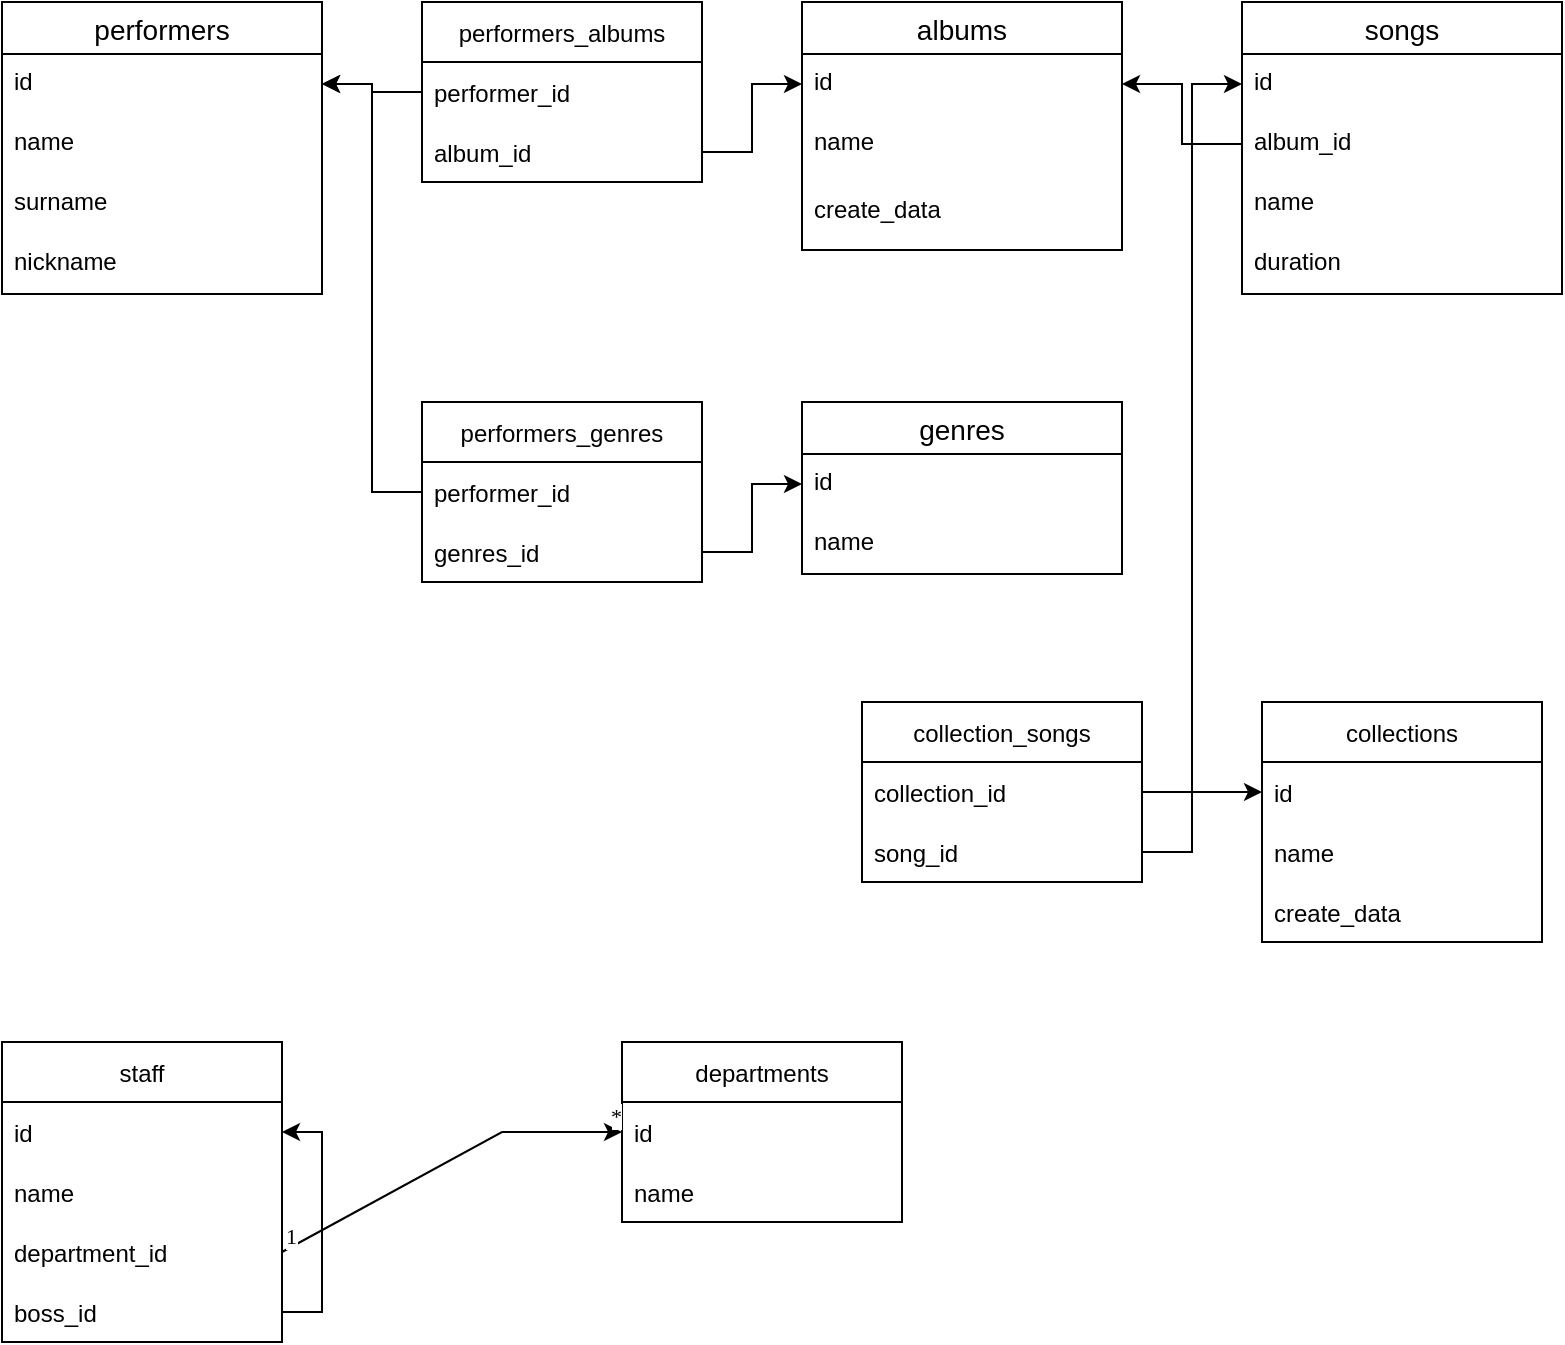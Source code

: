 <mxfile version="19.0.0" type="device"><diagram id="j-RQ7GMCZUqjp3H_gkxj" name="Page-1"><mxGraphModel dx="1360" dy="829" grid="1" gridSize="10" guides="1" tooltips="1" connect="1" arrows="1" fold="1" page="1" pageScale="1" pageWidth="827" pageHeight="1169" math="0" shadow="0"><root><mxCell id="0"/><mxCell id="1" parent="0"/><mxCell id="RKuBtO8JkujmyImUTN73-14" value="performers" style="swimlane;fontStyle=0;childLayout=stackLayout;horizontal=1;startSize=26;horizontalStack=0;resizeParent=1;resizeParentMax=0;resizeLast=0;collapsible=1;marginBottom=0;align=center;fontSize=14;" parent="1" vertex="1"><mxGeometry x="30" y="40" width="160" height="146" as="geometry"/></mxCell><mxCell id="RKuBtO8JkujmyImUTN73-15" value="id" style="text;strokeColor=none;fillColor=none;spacingLeft=4;spacingRight=4;overflow=hidden;rotatable=0;points=[[0,0.5],[1,0.5]];portConstraint=eastwest;fontSize=12;" parent="RKuBtO8JkujmyImUTN73-14" vertex="1"><mxGeometry y="26" width="160" height="30" as="geometry"/></mxCell><mxCell id="RKuBtO8JkujmyImUTN73-16" value="name" style="text;strokeColor=none;fillColor=none;spacingLeft=4;spacingRight=4;overflow=hidden;rotatable=0;points=[[0,0.5],[1,0.5]];portConstraint=eastwest;fontSize=12;" parent="RKuBtO8JkujmyImUTN73-14" vertex="1"><mxGeometry y="56" width="160" height="30" as="geometry"/></mxCell><mxCell id="RKuBtO8JkujmyImUTN73-17" value="surname" style="text;strokeColor=none;fillColor=none;spacingLeft=4;spacingRight=4;overflow=hidden;rotatable=0;points=[[0,0.5],[1,0.5]];portConstraint=eastwest;fontSize=12;" parent="RKuBtO8JkujmyImUTN73-14" vertex="1"><mxGeometry y="86" width="160" height="30" as="geometry"/></mxCell><mxCell id="RKuBtO8JkujmyImUTN73-18" value="nickname" style="text;strokeColor=none;fillColor=none;spacingLeft=4;spacingRight=4;overflow=hidden;rotatable=0;points=[[0,0.5],[1,0.5]];portConstraint=eastwest;fontSize=12;" parent="RKuBtO8JkujmyImUTN73-14" vertex="1"><mxGeometry y="116" width="160" height="30" as="geometry"/></mxCell><mxCell id="RKuBtO8JkujmyImUTN73-19" value="albums" style="swimlane;fontStyle=0;childLayout=stackLayout;horizontal=1;startSize=26;horizontalStack=0;resizeParent=1;resizeParentMax=0;resizeLast=0;collapsible=1;marginBottom=0;align=center;fontSize=14;" parent="1" vertex="1"><mxGeometry x="430" y="40" width="160" height="124" as="geometry"/></mxCell><mxCell id="RKuBtO8JkujmyImUTN73-20" value="id" style="text;strokeColor=none;fillColor=none;spacingLeft=4;spacingRight=4;overflow=hidden;rotatable=0;points=[[0,0.5],[1,0.5]];portConstraint=eastwest;fontSize=12;" parent="RKuBtO8JkujmyImUTN73-19" vertex="1"><mxGeometry y="26" width="160" height="30" as="geometry"/></mxCell><mxCell id="RKuBtO8JkujmyImUTN73-22" value="name" style="text;strokeColor=none;fillColor=none;spacingLeft=4;spacingRight=4;overflow=hidden;rotatable=0;points=[[0,0.5],[1,0.5]];portConstraint=eastwest;fontSize=12;" parent="RKuBtO8JkujmyImUTN73-19" vertex="1"><mxGeometry y="56" width="160" height="34" as="geometry"/></mxCell><mxCell id="RKuBtO8JkujmyImUTN73-29" value="create_data" style="text;strokeColor=none;fillColor=none;spacingLeft=4;spacingRight=4;overflow=hidden;rotatable=0;points=[[0,0.5],[1,0.5]];portConstraint=eastwest;fontSize=12;" parent="RKuBtO8JkujmyImUTN73-19" vertex="1"><mxGeometry y="90" width="160" height="34" as="geometry"/></mxCell><mxCell id="RKuBtO8JkujmyImUTN73-23" value="songs" style="swimlane;fontStyle=0;childLayout=stackLayout;horizontal=1;startSize=26;horizontalStack=0;resizeParent=1;resizeParentMax=0;resizeLast=0;collapsible=1;marginBottom=0;align=center;fontSize=14;" parent="1" vertex="1"><mxGeometry x="650" y="40" width="160" height="146" as="geometry"/></mxCell><mxCell id="RKuBtO8JkujmyImUTN73-24" value="id" style="text;strokeColor=none;fillColor=none;spacingLeft=4;spacingRight=4;overflow=hidden;rotatable=0;points=[[0,0.5],[1,0.5]];portConstraint=eastwest;fontSize=12;" parent="RKuBtO8JkujmyImUTN73-23" vertex="1"><mxGeometry y="26" width="160" height="30" as="geometry"/></mxCell><mxCell id="RKuBtO8JkujmyImUTN73-26" value="album_id" style="text;strokeColor=none;fillColor=none;spacingLeft=4;spacingRight=4;overflow=hidden;rotatable=0;points=[[0,0.5],[1,0.5]];portConstraint=eastwest;fontSize=12;" parent="RKuBtO8JkujmyImUTN73-23" vertex="1"><mxGeometry y="56" width="160" height="30" as="geometry"/></mxCell><mxCell id="RKuBtO8JkujmyImUTN73-25" value="name" style="text;strokeColor=none;fillColor=none;spacingLeft=4;spacingRight=4;overflow=hidden;rotatable=0;points=[[0,0.5],[1,0.5]];portConstraint=eastwest;fontSize=12;" parent="RKuBtO8JkujmyImUTN73-23" vertex="1"><mxGeometry y="86" width="160" height="30" as="geometry"/></mxCell><mxCell id="RKuBtO8JkujmyImUTN73-30" value="duration" style="text;strokeColor=none;fillColor=none;spacingLeft=4;spacingRight=4;overflow=hidden;rotatable=0;points=[[0,0.5],[1,0.5]];portConstraint=eastwest;fontSize=12;" parent="RKuBtO8JkujmyImUTN73-23" vertex="1"><mxGeometry y="116" width="160" height="30" as="geometry"/></mxCell><mxCell id="RKuBtO8JkujmyImUTN73-31" value="genres" style="swimlane;fontStyle=0;childLayout=stackLayout;horizontal=1;startSize=26;horizontalStack=0;resizeParent=1;resizeParentMax=0;resizeLast=0;collapsible=1;marginBottom=0;align=center;fontSize=14;" parent="1" vertex="1"><mxGeometry x="430" y="240" width="160" height="86" as="geometry"/></mxCell><mxCell id="RKuBtO8JkujmyImUTN73-32" value="id" style="text;strokeColor=none;fillColor=none;spacingLeft=4;spacingRight=4;overflow=hidden;rotatable=0;points=[[0,0.5],[1,0.5]];portConstraint=eastwest;fontSize=12;" parent="RKuBtO8JkujmyImUTN73-31" vertex="1"><mxGeometry y="26" width="160" height="30" as="geometry"/></mxCell><mxCell id="RKuBtO8JkujmyImUTN73-33" value="name" style="text;strokeColor=none;fillColor=none;spacingLeft=4;spacingRight=4;overflow=hidden;rotatable=0;points=[[0,0.5],[1,0.5]];portConstraint=eastwest;fontSize=12;" parent="RKuBtO8JkujmyImUTN73-31" vertex="1"><mxGeometry y="56" width="160" height="30" as="geometry"/></mxCell><mxCell id="RKuBtO8JkujmyImUTN73-38" style="edgeStyle=orthogonalEdgeStyle;rounded=0;orthogonalLoop=1;jettySize=auto;html=1;exitX=0;exitY=0.5;exitDx=0;exitDy=0;entryX=1;entryY=0.5;entryDx=0;entryDy=0;" parent="1" source="RKuBtO8JkujmyImUTN73-26" target="RKuBtO8JkujmyImUTN73-20" edge="1"><mxGeometry relative="1" as="geometry"/></mxCell><mxCell id="1u3zweI-wMmrOe_Vn43K-1" value="performers_genres" style="swimlane;fontStyle=0;childLayout=stackLayout;horizontal=1;startSize=30;horizontalStack=0;resizeParent=1;resizeParentMax=0;resizeLast=0;collapsible=1;marginBottom=0;" parent="1" vertex="1"><mxGeometry x="240" y="240" width="140" height="90" as="geometry"/></mxCell><mxCell id="1u3zweI-wMmrOe_Vn43K-2" value="performer_id" style="text;strokeColor=none;fillColor=none;align=left;verticalAlign=middle;spacingLeft=4;spacingRight=4;overflow=hidden;points=[[0,0.5],[1,0.5]];portConstraint=eastwest;rotatable=0;" parent="1u3zweI-wMmrOe_Vn43K-1" vertex="1"><mxGeometry y="30" width="140" height="30" as="geometry"/></mxCell><mxCell id="1u3zweI-wMmrOe_Vn43K-3" value="genres_id" style="text;strokeColor=none;fillColor=none;align=left;verticalAlign=middle;spacingLeft=4;spacingRight=4;overflow=hidden;points=[[0,0.5],[1,0.5]];portConstraint=eastwest;rotatable=0;" parent="1u3zweI-wMmrOe_Vn43K-1" vertex="1"><mxGeometry y="60" width="140" height="30" as="geometry"/></mxCell><mxCell id="nuJNBrjZvqE5oYc-TFFm-4" style="edgeStyle=orthogonalEdgeStyle;rounded=0;orthogonalLoop=1;jettySize=auto;html=1;exitX=1;exitY=0.5;exitDx=0;exitDy=0;entryX=0;entryY=0.5;entryDx=0;entryDy=0;" parent="1" source="1u3zweI-wMmrOe_Vn43K-3" target="RKuBtO8JkujmyImUTN73-32" edge="1"><mxGeometry relative="1" as="geometry"/></mxCell><mxCell id="nuJNBrjZvqE5oYc-TFFm-5" style="edgeStyle=orthogonalEdgeStyle;rounded=0;orthogonalLoop=1;jettySize=auto;html=1;exitX=0;exitY=0.5;exitDx=0;exitDy=0;entryX=1;entryY=0.5;entryDx=0;entryDy=0;" parent="1" source="1u3zweI-wMmrOe_Vn43K-2" target="RKuBtO8JkujmyImUTN73-15" edge="1"><mxGeometry relative="1" as="geometry"/></mxCell><mxCell id="nuJNBrjZvqE5oYc-TFFm-6" value="performers_albums" style="swimlane;fontStyle=0;childLayout=stackLayout;horizontal=1;startSize=30;horizontalStack=0;resizeParent=1;resizeParentMax=0;resizeLast=0;collapsible=1;marginBottom=0;" parent="1" vertex="1"><mxGeometry x="240" y="40" width="140" height="90" as="geometry"/></mxCell><mxCell id="nuJNBrjZvqE5oYc-TFFm-7" value="performer_id" style="text;strokeColor=none;fillColor=none;align=left;verticalAlign=middle;spacingLeft=4;spacingRight=4;overflow=hidden;points=[[0,0.5],[1,0.5]];portConstraint=eastwest;rotatable=0;" parent="nuJNBrjZvqE5oYc-TFFm-6" vertex="1"><mxGeometry y="30" width="140" height="30" as="geometry"/></mxCell><mxCell id="nuJNBrjZvqE5oYc-TFFm-8" value="album_id" style="text;strokeColor=none;fillColor=none;align=left;verticalAlign=middle;spacingLeft=4;spacingRight=4;overflow=hidden;points=[[0,0.5],[1,0.5]];portConstraint=eastwest;rotatable=0;" parent="nuJNBrjZvqE5oYc-TFFm-6" vertex="1"><mxGeometry y="60" width="140" height="30" as="geometry"/></mxCell><mxCell id="nuJNBrjZvqE5oYc-TFFm-10" style="edgeStyle=orthogonalEdgeStyle;rounded=0;orthogonalLoop=1;jettySize=auto;html=1;exitX=0;exitY=0.5;exitDx=0;exitDy=0;" parent="1" source="nuJNBrjZvqE5oYc-TFFm-7" target="RKuBtO8JkujmyImUTN73-15" edge="1"><mxGeometry relative="1" as="geometry"/></mxCell><mxCell id="nuJNBrjZvqE5oYc-TFFm-11" style="edgeStyle=orthogonalEdgeStyle;rounded=0;orthogonalLoop=1;jettySize=auto;html=1;exitX=1;exitY=0.5;exitDx=0;exitDy=0;entryX=0;entryY=0.5;entryDx=0;entryDy=0;" parent="1" source="nuJNBrjZvqE5oYc-TFFm-8" target="RKuBtO8JkujmyImUTN73-20" edge="1"><mxGeometry relative="1" as="geometry"/></mxCell><mxCell id="nuJNBrjZvqE5oYc-TFFm-12" value="collections" style="swimlane;fontStyle=0;childLayout=stackLayout;horizontal=1;startSize=30;horizontalStack=0;resizeParent=1;resizeParentMax=0;resizeLast=0;collapsible=1;marginBottom=0;" parent="1" vertex="1"><mxGeometry x="660" y="390" width="140" height="120" as="geometry"/></mxCell><mxCell id="nuJNBrjZvqE5oYc-TFFm-13" value="id" style="text;strokeColor=none;fillColor=none;align=left;verticalAlign=middle;spacingLeft=4;spacingRight=4;overflow=hidden;points=[[0,0.5],[1,0.5]];portConstraint=eastwest;rotatable=0;" parent="nuJNBrjZvqE5oYc-TFFm-12" vertex="1"><mxGeometry y="30" width="140" height="30" as="geometry"/></mxCell><mxCell id="nuJNBrjZvqE5oYc-TFFm-14" value="name" style="text;strokeColor=none;fillColor=none;align=left;verticalAlign=middle;spacingLeft=4;spacingRight=4;overflow=hidden;points=[[0,0.5],[1,0.5]];portConstraint=eastwest;rotatable=0;" parent="nuJNBrjZvqE5oYc-TFFm-12" vertex="1"><mxGeometry y="60" width="140" height="30" as="geometry"/></mxCell><mxCell id="nuJNBrjZvqE5oYc-TFFm-15" value="create_data" style="text;strokeColor=none;fillColor=none;align=left;verticalAlign=middle;spacingLeft=4;spacingRight=4;overflow=hidden;points=[[0,0.5],[1,0.5]];portConstraint=eastwest;rotatable=0;" parent="nuJNBrjZvqE5oYc-TFFm-12" vertex="1"><mxGeometry y="90" width="140" height="30" as="geometry"/></mxCell><mxCell id="nuJNBrjZvqE5oYc-TFFm-16" value="collection_songs" style="swimlane;fontStyle=0;childLayout=stackLayout;horizontal=1;startSize=30;horizontalStack=0;resizeParent=1;resizeParentMax=0;resizeLast=0;collapsible=1;marginBottom=0;" parent="1" vertex="1"><mxGeometry x="460" y="390" width="140" height="90" as="geometry"/></mxCell><mxCell id="nuJNBrjZvqE5oYc-TFFm-18" value="collection_id" style="text;strokeColor=none;fillColor=none;align=left;verticalAlign=middle;spacingLeft=4;spacingRight=4;overflow=hidden;points=[[0,0.5],[1,0.5]];portConstraint=eastwest;rotatable=0;" parent="nuJNBrjZvqE5oYc-TFFm-16" vertex="1"><mxGeometry y="30" width="140" height="30" as="geometry"/></mxCell><mxCell id="nuJNBrjZvqE5oYc-TFFm-19" value="song_id" style="text;strokeColor=none;fillColor=none;align=left;verticalAlign=middle;spacingLeft=4;spacingRight=4;overflow=hidden;points=[[0,0.5],[1,0.5]];portConstraint=eastwest;rotatable=0;" parent="nuJNBrjZvqE5oYc-TFFm-16" vertex="1"><mxGeometry y="60" width="140" height="30" as="geometry"/></mxCell><mxCell id="nuJNBrjZvqE5oYc-TFFm-20" style="edgeStyle=orthogonalEdgeStyle;rounded=0;orthogonalLoop=1;jettySize=auto;html=1;exitX=1;exitY=0.5;exitDx=0;exitDy=0;entryX=0;entryY=0.5;entryDx=0;entryDy=0;" parent="1" source="nuJNBrjZvqE5oYc-TFFm-18" target="nuJNBrjZvqE5oYc-TFFm-13" edge="1"><mxGeometry relative="1" as="geometry"/></mxCell><mxCell id="nuJNBrjZvqE5oYc-TFFm-22" style="edgeStyle=orthogonalEdgeStyle;rounded=0;orthogonalLoop=1;jettySize=auto;html=1;exitX=1;exitY=0.5;exitDx=0;exitDy=0;entryX=0;entryY=0.5;entryDx=0;entryDy=0;" parent="1" source="nuJNBrjZvqE5oYc-TFFm-19" target="RKuBtO8JkujmyImUTN73-24" edge="1"><mxGeometry relative="1" as="geometry"/></mxCell><mxCell id="nuJNBrjZvqE5oYc-TFFm-23" value="staff" style="swimlane;fontStyle=0;childLayout=stackLayout;horizontal=1;startSize=30;horizontalStack=0;resizeParent=1;resizeParentMax=0;resizeLast=0;collapsible=1;marginBottom=0;" parent="1" vertex="1"><mxGeometry x="30" y="560" width="140" height="150" as="geometry"/></mxCell><mxCell id="nuJNBrjZvqE5oYc-TFFm-24" value="id" style="text;strokeColor=none;fillColor=none;align=left;verticalAlign=middle;spacingLeft=4;spacingRight=4;overflow=hidden;points=[[0,0.5],[1,0.5]];portConstraint=eastwest;rotatable=0;" parent="nuJNBrjZvqE5oYc-TFFm-23" vertex="1"><mxGeometry y="30" width="140" height="30" as="geometry"/></mxCell><mxCell id="nuJNBrjZvqE5oYc-TFFm-25" value="name" style="text;strokeColor=none;fillColor=none;align=left;verticalAlign=middle;spacingLeft=4;spacingRight=4;overflow=hidden;points=[[0,0.5],[1,0.5]];portConstraint=eastwest;rotatable=0;" parent="nuJNBrjZvqE5oYc-TFFm-23" vertex="1"><mxGeometry y="60" width="140" height="30" as="geometry"/></mxCell><mxCell id="nuJNBrjZvqE5oYc-TFFm-26" value="department_id" style="text;strokeColor=none;fillColor=none;align=left;verticalAlign=middle;spacingLeft=4;spacingRight=4;overflow=hidden;points=[[0,0.5],[1,0.5]];portConstraint=eastwest;rotatable=0;" parent="nuJNBrjZvqE5oYc-TFFm-23" vertex="1"><mxGeometry y="90" width="140" height="30" as="geometry"/></mxCell><mxCell id="6pomfxhw6efgXsrArcDC-1" style="edgeStyle=orthogonalEdgeStyle;rounded=0;orthogonalLoop=1;jettySize=auto;html=1;exitX=1;exitY=0.5;exitDx=0;exitDy=0;entryX=1;entryY=0.5;entryDx=0;entryDy=0;" edge="1" parent="nuJNBrjZvqE5oYc-TFFm-23" source="nuJNBrjZvqE5oYc-TFFm-27" target="nuJNBrjZvqE5oYc-TFFm-24"><mxGeometry relative="1" as="geometry"/></mxCell><mxCell id="nuJNBrjZvqE5oYc-TFFm-27" value="boss_id" style="text;strokeColor=none;fillColor=none;align=left;verticalAlign=middle;spacingLeft=4;spacingRight=4;overflow=hidden;points=[[0,0.5],[1,0.5]];portConstraint=eastwest;rotatable=0;" parent="nuJNBrjZvqE5oYc-TFFm-23" vertex="1"><mxGeometry y="120" width="140" height="30" as="geometry"/></mxCell><mxCell id="nuJNBrjZvqE5oYc-TFFm-28" value="departments" style="swimlane;fontStyle=0;childLayout=stackLayout;horizontal=1;startSize=30;horizontalStack=0;resizeParent=1;resizeParentMax=0;resizeLast=0;collapsible=1;marginBottom=0;" parent="1" vertex="1"><mxGeometry x="340" y="560" width="140" height="90" as="geometry"/></mxCell><mxCell id="nuJNBrjZvqE5oYc-TFFm-29" value="id" style="text;strokeColor=none;fillColor=none;align=left;verticalAlign=middle;spacingLeft=4;spacingRight=4;overflow=hidden;points=[[0,0.5],[1,0.5]];portConstraint=eastwest;rotatable=0;" parent="nuJNBrjZvqE5oYc-TFFm-28" vertex="1"><mxGeometry y="30" width="140" height="30" as="geometry"/></mxCell><mxCell id="nuJNBrjZvqE5oYc-TFFm-30" value="name" style="text;strokeColor=none;fillColor=none;align=left;verticalAlign=middle;spacingLeft=4;spacingRight=4;overflow=hidden;points=[[0,0.5],[1,0.5]];portConstraint=eastwest;rotatable=0;" parent="nuJNBrjZvqE5oYc-TFFm-28" vertex="1"><mxGeometry y="60" width="140" height="30" as="geometry"/></mxCell><mxCell id="nuJNBrjZvqE5oYc-TFFm-39" value="" style="endArrow=classic;html=1;rounded=0;labelBorderColor=none;fontFamily=Times New Roman;exitX=1;exitY=0.5;exitDx=0;exitDy=0;entryX=0;entryY=0.5;entryDx=0;entryDy=0;" parent="1" source="nuJNBrjZvqE5oYc-TFFm-26" target="nuJNBrjZvqE5oYc-TFFm-29" edge="1"><mxGeometry relative="1" as="geometry"><mxPoint x="330" y="620" as="sourcePoint"/><mxPoint x="490" y="620" as="targetPoint"/><Array as="points"><mxPoint x="280" y="605"/></Array></mxGeometry></mxCell><mxCell id="nuJNBrjZvqE5oYc-TFFm-41" value="1" style="edgeLabel;resizable=0;html=1;align=left;verticalAlign=bottom;fontFamily=Times New Roman;" parent="nuJNBrjZvqE5oYc-TFFm-39" connectable="0" vertex="1"><mxGeometry x="-1" relative="1" as="geometry"/></mxCell><mxCell id="nuJNBrjZvqE5oYc-TFFm-42" value="*" style="edgeLabel;resizable=0;html=1;align=right;verticalAlign=bottom;fontFamily=Times New Roman;" parent="nuJNBrjZvqE5oYc-TFFm-39" connectable="0" vertex="1"><mxGeometry x="1" relative="1" as="geometry"/></mxCell></root></mxGraphModel></diagram></mxfile>